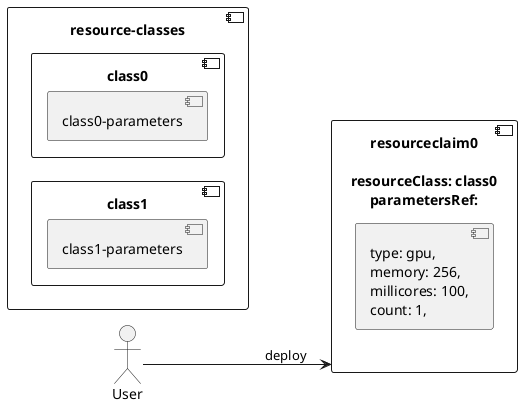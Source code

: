 @startuml

allowmixing

actor User

component "resourceclaim0\n\nresourceClass: class0\nparametersRef:" as resclaim0 {
  component resclaimparams0 [
type: gpu,
memory: 256,
millicores: 100,
count: 1,
]
}

component "resource-classes" {
  component "class0" {
      component "class0-parameters"
  }
  component "class1" {
      component "class1-parameters"
  }
}

left to right direction

User --> resclaim0 : deploy

@enduml

